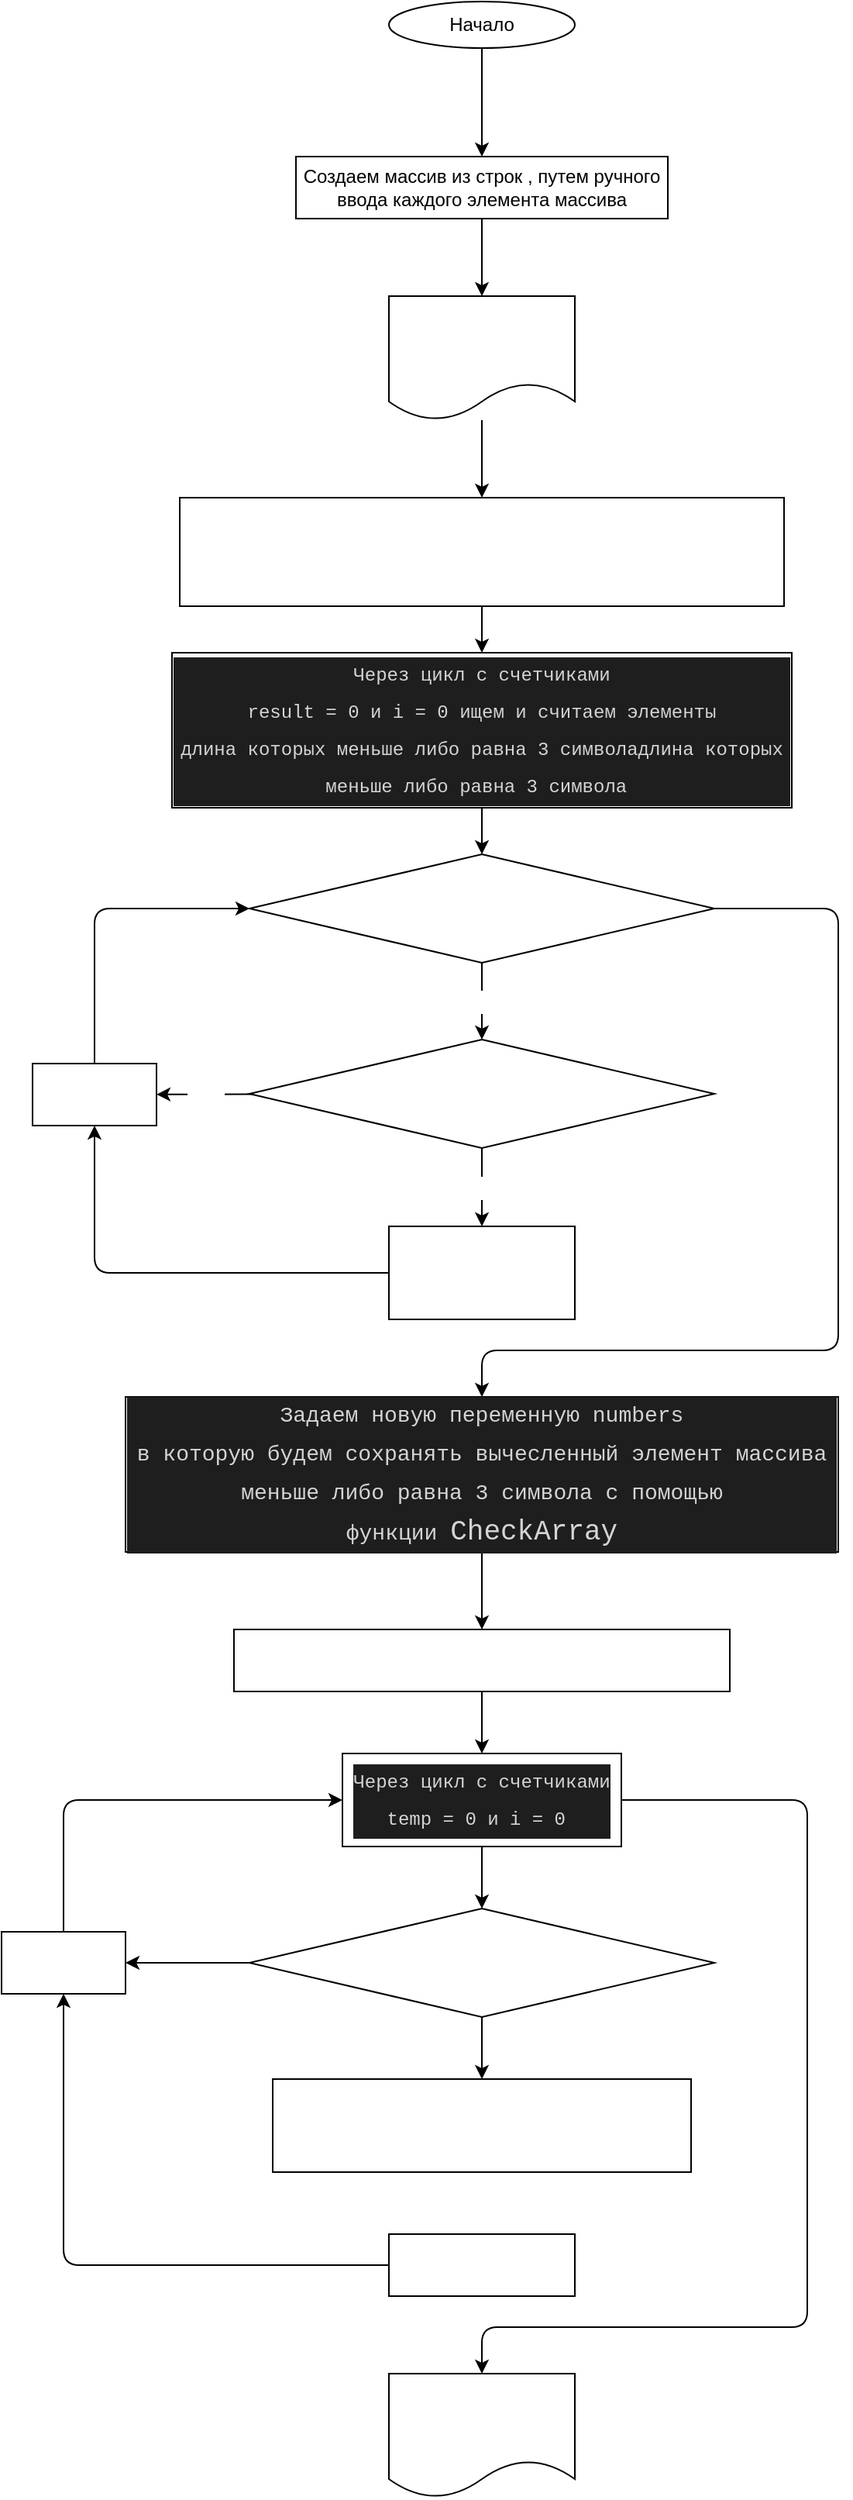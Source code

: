 <mxfile>
    <diagram id="Crcx2El_cxQW_zQhNYuJ" name="Страница 1">
        <mxGraphModel dx="1122" dy="1634" grid="1" gridSize="10" guides="1" tooltips="1" connect="1" arrows="1" fold="1" page="1" pageScale="1" pageWidth="827" pageHeight="1169" math="0" shadow="0">
            <root>
                <mxCell id="0"/>
                <mxCell id="1" parent="0"/>
                <mxCell id="4" value="" style="edgeStyle=none;html=1;" edge="1" parent="1" source="2" target="3">
                    <mxGeometry relative="1" as="geometry"/>
                </mxCell>
                <mxCell id="2" value="Начало" style="ellipse;whiteSpace=wrap;html=1;" parent="1" vertex="1">
                    <mxGeometry x="340" y="-120" width="120" height="30" as="geometry"/>
                </mxCell>
                <mxCell id="38" value="" style="edgeStyle=none;html=1;fontSize=14;fontColor=#FFFFFF;" edge="1" parent="1" source="3" target="36">
                    <mxGeometry relative="1" as="geometry"/>
                </mxCell>
                <mxCell id="3" value="Создаем массив из строк , путем ручного ввода каждого элемента массива" style="rounded=0;whiteSpace=wrap;html=1;" parent="1" vertex="1">
                    <mxGeometry x="280" y="-20" width="240" height="40" as="geometry"/>
                </mxCell>
                <mxCell id="37" value="" style="edgeStyle=none;html=1;fontSize=14;fontColor=#FFFFFF;" edge="1" parent="1" source="5" target="7">
                    <mxGeometry relative="1" as="geometry"/>
                </mxCell>
                <mxCell id="5" value="&lt;div style=&quot;font-family: &amp;#34;consolas&amp;#34; , &amp;#34;courier new&amp;#34; , monospace ; line-height: 24px&quot;&gt;&lt;font style=&quot;font-size: 12px&quot; color=&quot;#ffffff&quot;&gt;Задаем длину элемента по которй будем искать элементы, длина которых меньше либо равна 3 символа&amp;nbsp;&lt;/font&gt;&lt;/div&gt;&lt;div style=&quot;font-family: &amp;#34;consolas&amp;#34; , &amp;#34;courier new&amp;#34; , monospace ; line-height: 24px&quot;&gt;&lt;font size=&quot;3&quot; color=&quot;#ffffff&quot;&gt;length = 3&lt;/font&gt;&lt;/div&gt;" style="whiteSpace=wrap;html=1;rounded=0;" vertex="1" parent="1">
                    <mxGeometry x="205" y="200" width="390" height="70" as="geometry"/>
                </mxCell>
                <mxCell id="12" value="" style="edgeStyle=none;html=1;fontSize=12;fontColor=#FFFFFF;" edge="1" parent="1" source="7" target="9">
                    <mxGeometry relative="1" as="geometry"/>
                </mxCell>
                <mxCell id="7" value="&lt;div style=&quot;color: rgb(212 , 212 , 212) ; background-color: rgb(30 , 30 , 30) ; font-family: &amp;#34;consolas&amp;#34; , &amp;#34;courier new&amp;#34; , monospace ; line-height: 24px&quot;&gt;&lt;div style=&quot;line-height: 24px&quot;&gt;Через цикл с счетчиками&lt;/div&gt;&lt;div style=&quot;line-height: 24px&quot;&gt;&amp;nbsp;result = 0 и i = 0 ищем и считаем элементы&amp;nbsp;&lt;/div&gt;&lt;div style=&quot;line-height: 24px&quot;&gt;длина которых меньше либо равна 3 символадлина которых меньше либо равна 3 символа&amp;nbsp;&lt;/div&gt;&lt;/div&gt;" style="rounded=0;whiteSpace=wrap;html=1;" vertex="1" parent="1">
                    <mxGeometry x="200" y="300" width="400" height="100" as="geometry"/>
                </mxCell>
                <mxCell id="11" value="ДА" style="edgeStyle=none;html=1;fontSize=12;fontColor=#FFFFFF;" edge="1" parent="1" source="9" target="10">
                    <mxGeometry relative="1" as="geometry">
                        <Array as="points">
                            <mxPoint x="400" y="530"/>
                        </Array>
                    </mxGeometry>
                </mxCell>
                <mxCell id="20" style="edgeStyle=none;html=1;exitX=1;exitY=0.5;exitDx=0;exitDy=0;entryX=0.5;entryY=0;entryDx=0;entryDy=0;fontSize=12;fontColor=#FFFFFF;" edge="1" parent="1" source="9" target="19">
                    <mxGeometry relative="1" as="geometry">
                        <Array as="points">
                            <mxPoint x="630" y="465"/>
                            <mxPoint x="630" y="750"/>
                            <mxPoint x="400" y="750"/>
                        </Array>
                    </mxGeometry>
                </mxCell>
                <mxCell id="9" value="Условие пока&lt;br&gt;i &amp;lt; длина массива Array&amp;nbsp;" style="rhombus;whiteSpace=wrap;html=1;labelBackgroundColor=none;fontSize=12;fontColor=#FFFFFF;" vertex="1" parent="1">
                    <mxGeometry x="250" y="430" width="300" height="70" as="geometry"/>
                </mxCell>
                <mxCell id="14" value="Да" style="edgeStyle=none;html=1;fontSize=12;fontColor=#FFFFFF;" edge="1" parent="1" source="10" target="13">
                    <mxGeometry relative="1" as="geometry"/>
                </mxCell>
                <mxCell id="17" value="НЕТ" style="edgeStyle=none;html=1;fontSize=12;fontColor=#FFFFFF;" edge="1" parent="1" source="10" target="15">
                    <mxGeometry relative="1" as="geometry"/>
                </mxCell>
                <mxCell id="10" value="Array[ i ] &amp;lt;= length" style="rhombus;whiteSpace=wrap;html=1;labelBackgroundColor=none;fontSize=12;fontColor=#FFFFFF;" vertex="1" parent="1">
                    <mxGeometry x="250" y="549.5" width="300" height="70" as="geometry"/>
                </mxCell>
                <mxCell id="16" style="edgeStyle=none;html=1;exitX=0;exitY=0.5;exitDx=0;exitDy=0;entryX=0.5;entryY=1;entryDx=0;entryDy=0;fontSize=12;fontColor=#FFFFFF;" edge="1" parent="1" source="13" target="15">
                    <mxGeometry relative="1" as="geometry">
                        <Array as="points">
                            <mxPoint x="150" y="700"/>
                        </Array>
                    </mxGeometry>
                </mxCell>
                <mxCell id="13" value="result = result +1" style="rounded=0;whiteSpace=wrap;html=1;labelBackgroundColor=none;fontSize=12;fontColor=#FFFFFF;" vertex="1" parent="1">
                    <mxGeometry x="340" y="670" width="120" height="60" as="geometry"/>
                </mxCell>
                <mxCell id="18" style="edgeStyle=none;html=1;exitX=0.5;exitY=0;exitDx=0;exitDy=0;entryX=0;entryY=0.5;entryDx=0;entryDy=0;fontSize=12;fontColor=#FFFFFF;" edge="1" parent="1" source="15" target="9">
                    <mxGeometry relative="1" as="geometry">
                        <Array as="points">
                            <mxPoint x="150" y="465"/>
                        </Array>
                    </mxGeometry>
                </mxCell>
                <mxCell id="15" value="i = i+1" style="rounded=0;whiteSpace=wrap;html=1;labelBackgroundColor=none;fontSize=12;fontColor=#FFFFFF;" vertex="1" parent="1">
                    <mxGeometry x="110" y="565" width="80" height="40" as="geometry"/>
                </mxCell>
                <mxCell id="22" value="" style="edgeStyle=none;html=1;fontSize=12;fontColor=#FFFFFF;" edge="1" parent="1" source="19" target="21">
                    <mxGeometry relative="1" as="geometry"/>
                </mxCell>
                <mxCell id="19" value="&lt;div style=&quot;color: rgb(212 , 212 , 212) ; background-color: rgb(30 , 30 , 30) ; font-family: &amp;#34;consolas&amp;#34; , &amp;#34;courier new&amp;#34; , monospace ; line-height: 24px&quot;&gt;&lt;font style=&quot;font-size: 14px&quot;&gt;Задаем новую переменную numbers&lt;/font&gt;&lt;/div&gt;&lt;div style=&quot;color: rgb(212 , 212 , 212) ; background-color: rgb(30 , 30 , 30) ; font-family: &amp;#34;consolas&amp;#34; , &amp;#34;courier new&amp;#34; , monospace ; line-height: 24px&quot;&gt;&lt;font style=&quot;font-size: 14px&quot;&gt;в которую будем сохранять вычесленный элемент массива меньше либо равна 3 символа с помощью функции&amp;nbsp;&lt;/font&gt;&lt;span style=&quot;font-family: &amp;#34;consolas&amp;#34; , &amp;#34;courier new&amp;#34; , monospace ; font-size: 18px&quot;&gt;CheckArray&lt;/span&gt;&lt;/div&gt;" style="rounded=0;whiteSpace=wrap;html=1;labelBackgroundColor=none;fontSize=12;fontColor=#FFFFFF;" vertex="1" parent="1">
                    <mxGeometry x="170" y="780" width="460" height="100" as="geometry"/>
                </mxCell>
                <mxCell id="24" value="" style="edgeStyle=none;html=1;fontSize=14;fontColor=#FFFFFF;" edge="1" parent="1" source="21" target="23">
                    <mxGeometry relative="1" as="geometry"/>
                </mxCell>
                <mxCell id="21" value="Задаем новый массив строк , в который будем выводит найденые элементы." style="rounded=0;whiteSpace=wrap;html=1;labelBackgroundColor=none;fontSize=12;fontColor=#FFFFFF;" vertex="1" parent="1">
                    <mxGeometry x="240" y="930" width="320" height="40" as="geometry"/>
                </mxCell>
                <mxCell id="26" value="" style="edgeStyle=none;html=1;fontSize=14;fontColor=#FFFFFF;" edge="1" parent="1" source="23" target="25">
                    <mxGeometry relative="1" as="geometry"/>
                </mxCell>
                <mxCell id="35" style="edgeStyle=none;html=1;exitX=1;exitY=0.5;exitDx=0;exitDy=0;entryX=0.5;entryY=0;entryDx=0;entryDy=0;fontSize=14;fontColor=#FFFFFF;" edge="1" parent="1" source="23" target="34">
                    <mxGeometry relative="1" as="geometry">
                        <Array as="points">
                            <mxPoint x="610" y="1040"/>
                            <mxPoint x="610" y="1380"/>
                            <mxPoint x="400" y="1380"/>
                        </Array>
                    </mxGeometry>
                </mxCell>
                <mxCell id="23" value="&lt;div style=&quot;color: rgb(212 , 212 , 212) ; background-color: rgb(30 , 30 , 30) ; font-family: &amp;#34;consolas&amp;#34; , &amp;#34;courier new&amp;#34; , monospace ; line-height: 24px&quot;&gt;&lt;div style=&quot;line-height: 24px&quot;&gt;Через цикл с счетчиками&lt;/div&gt;&lt;div style=&quot;line-height: 24px&quot;&gt;&amp;nbsp;temp = 0 и i = 0&amp;nbsp;&amp;nbsp;&lt;/div&gt;&lt;/div&gt;" style="rounded=0;whiteSpace=wrap;html=1;" vertex="1" parent="1">
                    <mxGeometry x="310" y="1010" width="180" height="60" as="geometry"/>
                </mxCell>
                <mxCell id="28" value="" style="edgeStyle=none;html=1;fontSize=14;fontColor=#FFFFFF;" edge="1" parent="1" source="25" target="27">
                    <mxGeometry relative="1" as="geometry"/>
                </mxCell>
                <mxCell id="30" value="" style="edgeStyle=none;html=1;fontSize=14;fontColor=#FFFFFF;" edge="1" parent="1" source="25" target="29">
                    <mxGeometry relative="1" as="geometry"/>
                </mxCell>
                <mxCell id="25" value="Array[ i ] &amp;lt;= length" style="rhombus;whiteSpace=wrap;html=1;labelBackgroundColor=none;fontSize=12;fontColor=#FFFFFF;" vertex="1" parent="1">
                    <mxGeometry x="250" y="1110" width="300" height="70" as="geometry"/>
                </mxCell>
                <mxCell id="33" style="edgeStyle=none;html=1;exitX=0.5;exitY=0;exitDx=0;exitDy=0;entryX=0;entryY=0.5;entryDx=0;entryDy=0;fontSize=14;fontColor=#FFFFFF;" edge="1" parent="1" source="27" target="23">
                    <mxGeometry relative="1" as="geometry">
                        <Array as="points">
                            <mxPoint x="130" y="1040"/>
                        </Array>
                    </mxGeometry>
                </mxCell>
                <mxCell id="27" value="i = i+1" style="rounded=0;whiteSpace=wrap;html=1;labelBackgroundColor=none;fontSize=12;fontColor=#FFFFFF;" vertex="1" parent="1">
                    <mxGeometry x="90" y="1125" width="80" height="40" as="geometry"/>
                </mxCell>
                <mxCell id="29" value="NewArray[temp] = array[i]" style="rounded=0;whiteSpace=wrap;html=1;labelBackgroundColor=none;fontSize=14;fontColor=#FFFFFF;" vertex="1" parent="1">
                    <mxGeometry x="265" y="1220" width="270" height="60" as="geometry"/>
                </mxCell>
                <mxCell id="32" style="edgeStyle=none;html=1;exitX=0;exitY=0.5;exitDx=0;exitDy=0;entryX=0.5;entryY=1;entryDx=0;entryDy=0;fontSize=14;fontColor=#FFFFFF;" edge="1" parent="1" source="31" target="27">
                    <mxGeometry relative="1" as="geometry">
                        <Array as="points">
                            <mxPoint x="130" y="1340"/>
                        </Array>
                    </mxGeometry>
                </mxCell>
                <mxCell id="31" value="&lt;span&gt;temp =&amp;nbsp;&lt;/span&gt;temp + 1" style="rounded=0;whiteSpace=wrap;html=1;labelBackgroundColor=none;fontSize=14;fontColor=#FFFFFF;" vertex="1" parent="1">
                    <mxGeometry x="340" y="1320" width="120" height="40" as="geometry"/>
                </mxCell>
                <mxCell id="34" value="&lt;span&gt;NewArray&lt;/span&gt;" style="shape=document;whiteSpace=wrap;html=1;boundedLbl=1;labelBackgroundColor=none;fontSize=14;fontColor=#FFFFFF;" vertex="1" parent="1">
                    <mxGeometry x="340" y="1410" width="120" height="80" as="geometry"/>
                </mxCell>
                <mxCell id="39" value="" style="edgeStyle=none;html=1;fontSize=14;fontColor=#FFFFFF;" edge="1" parent="1" source="36" target="5">
                    <mxGeometry relative="1" as="geometry"/>
                </mxCell>
                <mxCell id="36" value="&lt;span&gt;Array&lt;/span&gt;" style="shape=document;whiteSpace=wrap;html=1;boundedLbl=1;labelBackgroundColor=none;fontSize=14;fontColor=#FFFFFF;" vertex="1" parent="1">
                    <mxGeometry x="340" y="70" width="120" height="80" as="geometry"/>
                </mxCell>
            </root>
        </mxGraphModel>
    </diagram>
</mxfile>